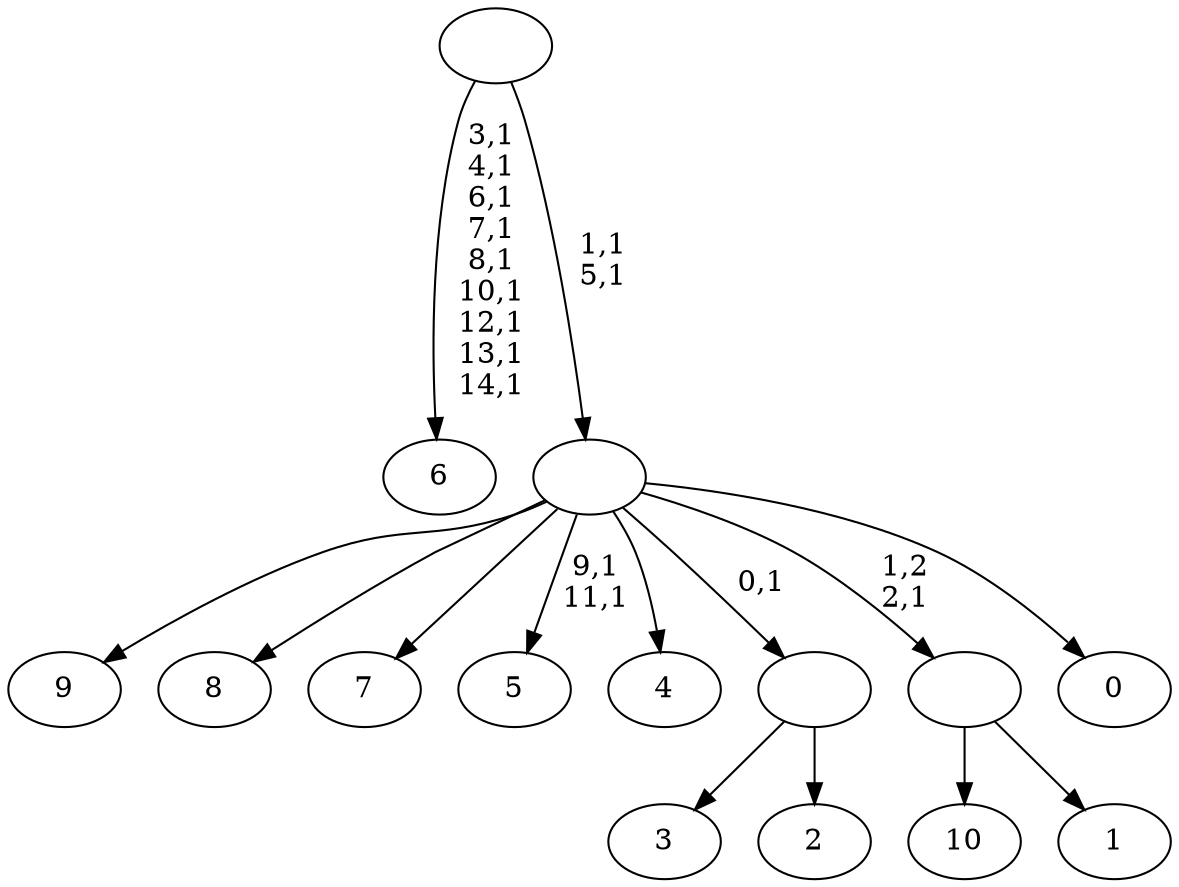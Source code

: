 digraph T {
	26 [label="10"]
	25 [label="9"]
	24 [label="8"]
	23 [label="7"]
	22 [label="6"]
	12 [label="5"]
	9 [label="4"]
	8 [label="3"]
	7 [label="2"]
	6 [label=""]
	5 [label="1"]
	4 [label=""]
	3 [label="0"]
	2 [label=""]
	0 [label=""]
	6 -> 8 [label=""]
	6 -> 7 [label=""]
	4 -> 26 [label=""]
	4 -> 5 [label=""]
	2 -> 12 [label="9,1\n11,1"]
	2 -> 25 [label=""]
	2 -> 24 [label=""]
	2 -> 23 [label=""]
	2 -> 9 [label=""]
	2 -> 6 [label="0,1"]
	2 -> 4 [label="1,2\n2,1"]
	2 -> 3 [label=""]
	0 -> 2 [label="1,1\n5,1"]
	0 -> 22 [label="3,1\n4,1\n6,1\n7,1\n8,1\n10,1\n12,1\n13,1\n14,1"]
}
